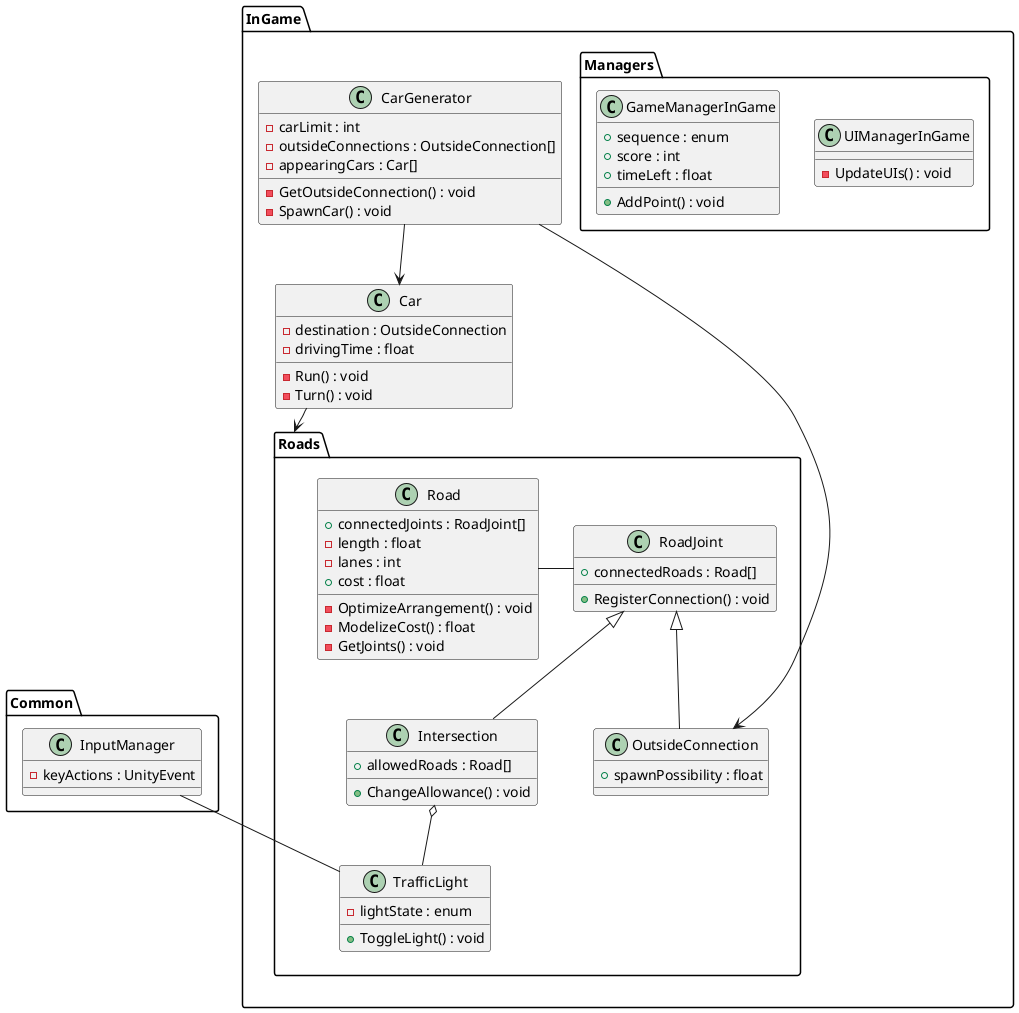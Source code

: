 @startuml

package Common{
    class InputManager{
        -keyActions : UnityEvent
    }
}

package InGame{
    package Roads{
        class Road{
            +connectedJoints : RoadJoint[]
            -length : float
            -lanes : int
            +cost : float
            -OptimizeArrangement() : void
            -ModelizeCost() : float
            -GetJoints() : void
        }

        class RoadJoint{
            +connectedRoads : Road[]
            +RegisterConnection() : void
        }

        Road - RoadJoint

        class Intersection{
            +allowedRoads : Road[]
            +ChangeAllowance() : void
        }

        RoadJoint <|-- Intersection

        class OutsideConnection{
            +spawnPossibility : float
        }

        RoadJoint <|-- OutsideConnection

        class TrafficLight{
            -lightState : enum
            +ToggleLight() : void
        }

        Intersection o-- TrafficLight

        InputManager -- TrafficLight
    }
    
    class Car{
        -destination : OutsideConnection
        -drivingTime : float
        -Run() : void
        -Turn() : void
    }

    Car --> Roads

    class CarGenerator{
        -carLimit : int
        -outsideConnections : OutsideConnection[]
        -appearingCars : Car[]
        -GetOutsideConnection() : void
        -SpawnCar() : void
    }

    CarGenerator --> Car
    CarGenerator --> OutsideConnection

    package Managers{
        class UIManagerInGame{
            -UpdateUIs() : void
        }

        class GameManagerInGame{
            +sequence : enum
            +score : int
            +timeLeft : float
            +AddPoint() : void
        }
    }
}

@enduml